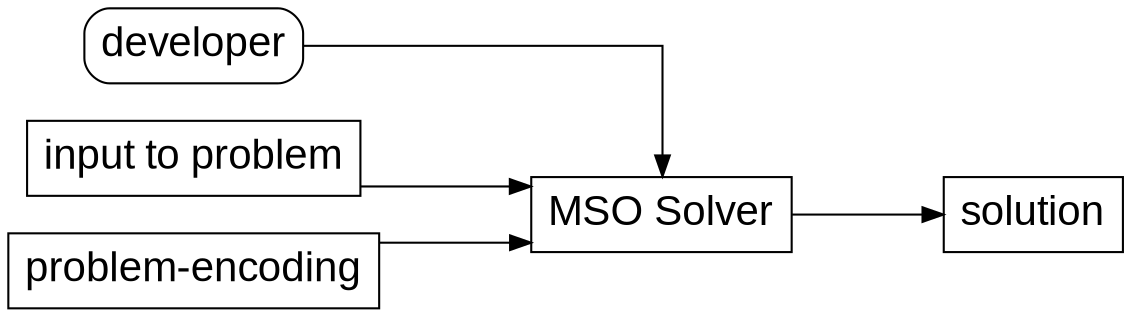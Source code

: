strict digraph UsageCourcelle {
	graph [rankdir=LR splines=ortho]
	node [fontcolor=black fontname=arial fontsize=20 shape=rect]
	edge [minlen=2]
	dev -> MSO [constraint=false minlen=1]
	inst [label="input to problem"]
	problem [label="problem-encoding"]
	dev [label=developer style=rounded]
	MSO [label="MSO Solver"]
	sol [label=solution]
	inst -> MSO
	problem -> MSO
	MSO -> sol
}
